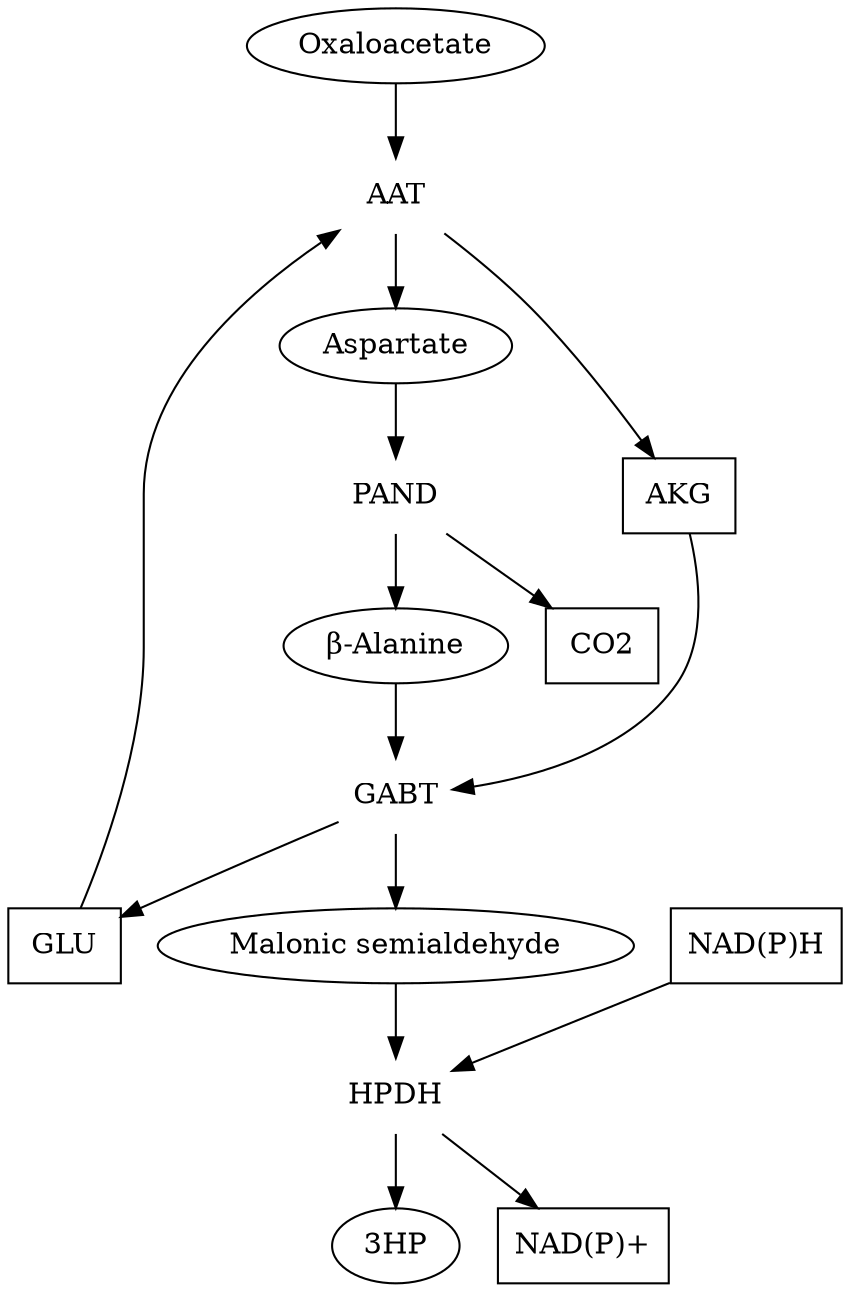 digraph{
Oxaloacetate;
Aspartate;
Betaalanine[label="β-Alanine"];
Malonic[label="Malonic semialdehyde"];
"3HP";
node[shape=rectangle];
"CO2";
"GLU";
"AKG";
"NAD(P)H";
"NAD(P)+";
node[shape=none,margin="0,0"]
AAT;
PAND;
GABT;
HPDH;

edge[weight=10];
Oxaloacetate -> AAT -> Aspartate -> PAND -> Betaalanine -> GABT -> Malonic -> HPDH -> "3HP"
edge[weight=1];
GLU -> AAT -> AKG;
PAND -> "CO2";
AKG -> GABT -> GLU;
"NAD(P)H" -> HPDH -> "NAD(P)+";
}
